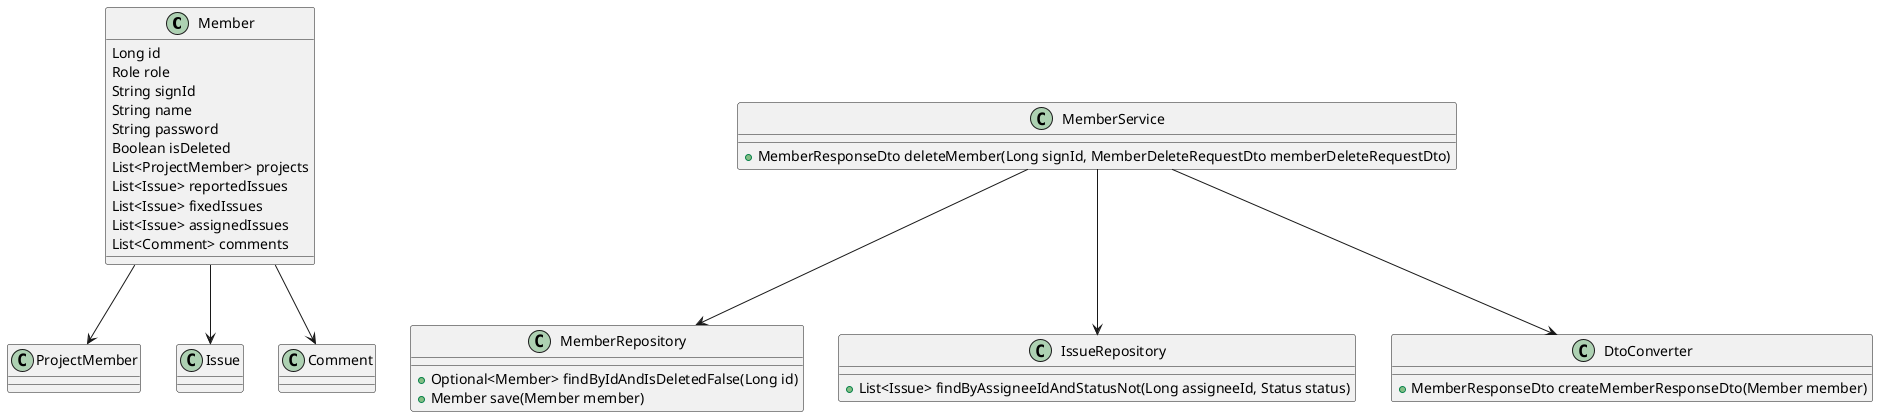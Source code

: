 @startuml
class Member {
    Long id
    Role role
    String signId
    String name
    String password
    Boolean isDeleted
    List<ProjectMember> projects
    List<Issue> reportedIssues
    List<Issue> fixedIssues
    List<Issue> assignedIssues
    List<Comment> comments
}

class MemberService {
    +MemberResponseDto deleteMember(Long signId, MemberDeleteRequestDto memberDeleteRequestDto)
}

class MemberRepository {
    +Optional<Member> findByIdAndIsDeletedFalse(Long id)
    +Member save(Member member)
}

class IssueRepository {
    +List<Issue> findByAssigneeIdAndStatusNot(Long assigneeId, Status status)
}

class DtoConverter {
    +MemberResponseDto createMemberResponseDto(Member member)
}

MemberService --> MemberRepository
MemberService --> IssueRepository
MemberService --> DtoConverter
Member --> ProjectMember
Member --> Issue
Member --> Comment
@enduml
